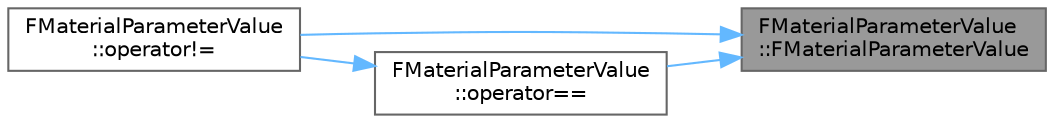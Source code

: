 digraph "FMaterialParameterValue::FMaterialParameterValue"
{
 // INTERACTIVE_SVG=YES
 // LATEX_PDF_SIZE
  bgcolor="transparent";
  edge [fontname=Helvetica,fontsize=10,labelfontname=Helvetica,labelfontsize=10];
  node [fontname=Helvetica,fontsize=10,shape=box,height=0.2,width=0.4];
  rankdir="RL";
  Node1 [id="Node000001",label="FMaterialParameterValue\l::FMaterialParameterValue",height=0.2,width=0.4,color="gray40", fillcolor="grey60", style="filled", fontcolor="black",tooltip=" "];
  Node1 -> Node2 [id="edge1_Node000001_Node000002",dir="back",color="steelblue1",style="solid",tooltip=" "];
  Node2 [id="Node000002",label="FMaterialParameterValue\l::operator!=",height=0.2,width=0.4,color="grey40", fillcolor="white", style="filled",URL="$d0/d9c/structFMaterialParameterValue.html#a99d578c2047a08cd0ceec37c37e10e6d",tooltip=" "];
  Node1 -> Node3 [id="edge2_Node000001_Node000003",dir="back",color="steelblue1",style="solid",tooltip=" "];
  Node3 [id="Node000003",label="FMaterialParameterValue\l::operator==",height=0.2,width=0.4,color="grey40", fillcolor="white", style="filled",URL="$d0/d9c/structFMaterialParameterValue.html#a4c14da33195268601c4a1b963f03d08f",tooltip=" "];
  Node3 -> Node2 [id="edge3_Node000003_Node000002",dir="back",color="steelblue1",style="solid",tooltip=" "];
}
